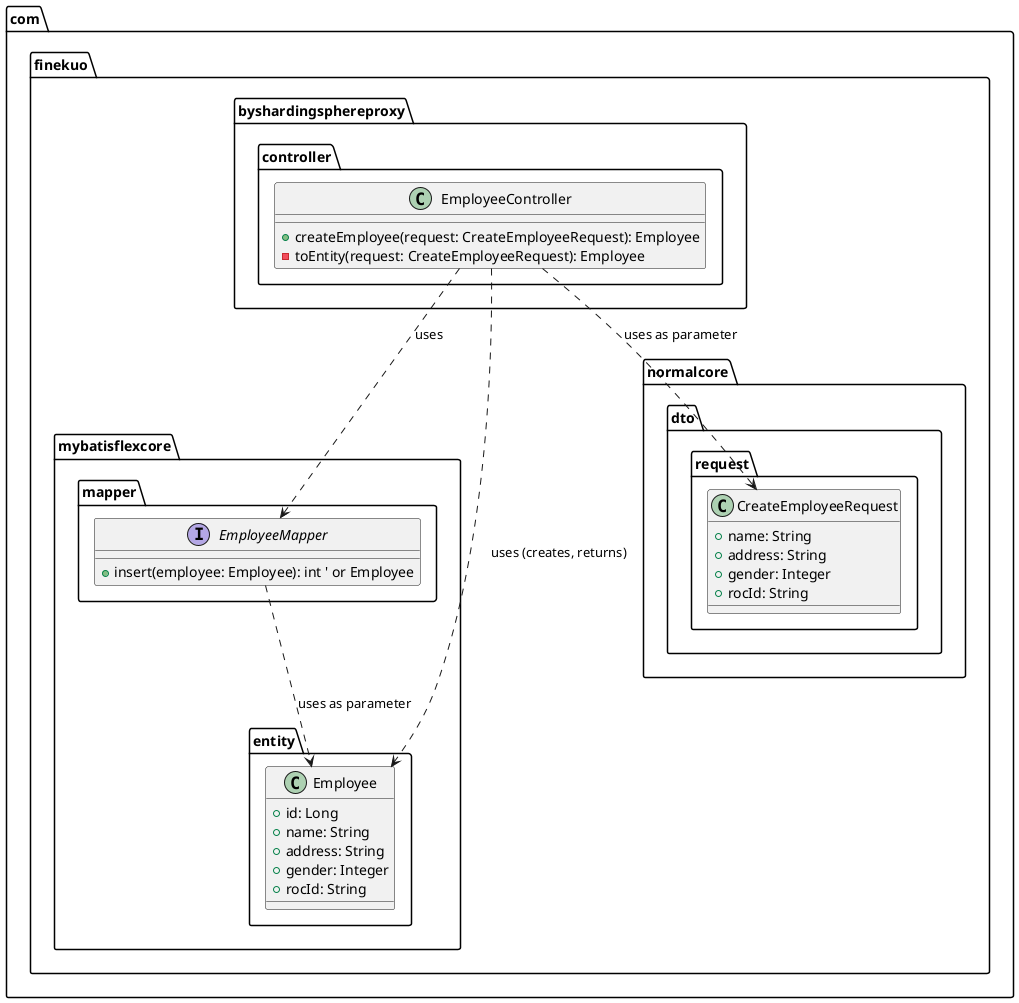 @startuml
package com.finekuo.byshardingsphereproxy.controller {
  class EmployeeController {
    +createEmployee(request: CreateEmployeeRequest): Employee
    -toEntity(request: CreateEmployeeRequest): Employee
  }
}

package com.finekuo.mybatisflexcore.mapper {
  interface EmployeeMapper {
    +insert(employee: Employee): int ' or Employee
  }
}

package com.finekuo.normalcore.dto.request {
  class CreateEmployeeRequest {
    +name: String
    +address: String
    +gender: Integer
    +rocId: String
    ' other fields
  }
}

package com.finekuo.mybatisflexcore.entity {
  class Employee {
    +id: Long
    +name: String
    +address: String
    +gender: Integer
    +rocId: String
    ' other fields
  }
}

com.finekuo.byshardingsphereproxy.controller.EmployeeController ..> com.finekuo.mybatisflexcore.mapper.EmployeeMapper : uses
com.finekuo.byshardingsphereproxy.controller.EmployeeController ..> com.finekuo.normalcore.dto.request.CreateEmployeeRequest : uses as parameter
com.finekuo.byshardingsphereproxy.controller.EmployeeController ..> com.finekuo.mybatisflexcore.entity.Employee : uses (creates, returns)
com.finekuo.mybatisflexcore.mapper.EmployeeMapper ..> com.finekuo.mybatisflexcore.entity.Employee : uses as parameter
@enduml
